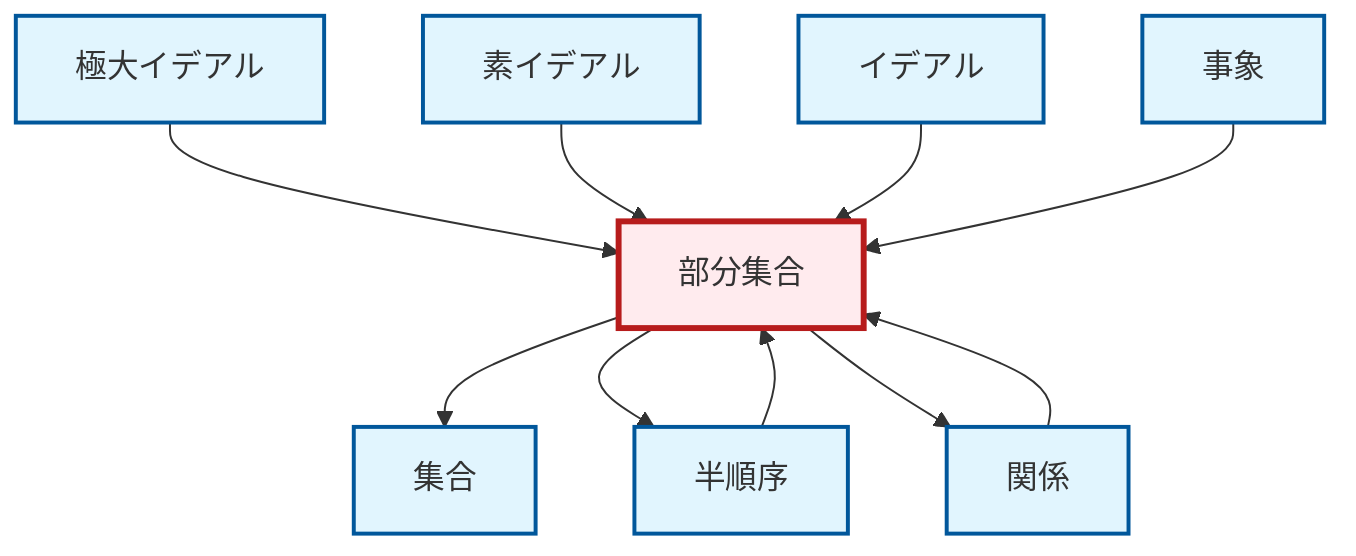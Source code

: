 graph TD
    classDef definition fill:#e1f5fe,stroke:#01579b,stroke-width:2px
    classDef theorem fill:#f3e5f5,stroke:#4a148c,stroke-width:2px
    classDef axiom fill:#fff3e0,stroke:#e65100,stroke-width:2px
    classDef example fill:#e8f5e9,stroke:#1b5e20,stroke-width:2px
    classDef current fill:#ffebee,stroke:#b71c1c,stroke-width:3px
    def-set["集合"]:::definition
    def-event["事象"]:::definition
    def-relation["関係"]:::definition
    def-subset["部分集合"]:::definition
    def-ideal["イデアル"]:::definition
    def-maximal-ideal["極大イデアル"]:::definition
    def-partial-order["半順序"]:::definition
    def-prime-ideal["素イデアル"]:::definition
    def-subset --> def-set
    def-subset --> def-partial-order
    def-relation --> def-subset
    def-maximal-ideal --> def-subset
    def-prime-ideal --> def-subset
    def-partial-order --> def-subset
    def-ideal --> def-subset
    def-subset --> def-relation
    def-event --> def-subset
    class def-subset current